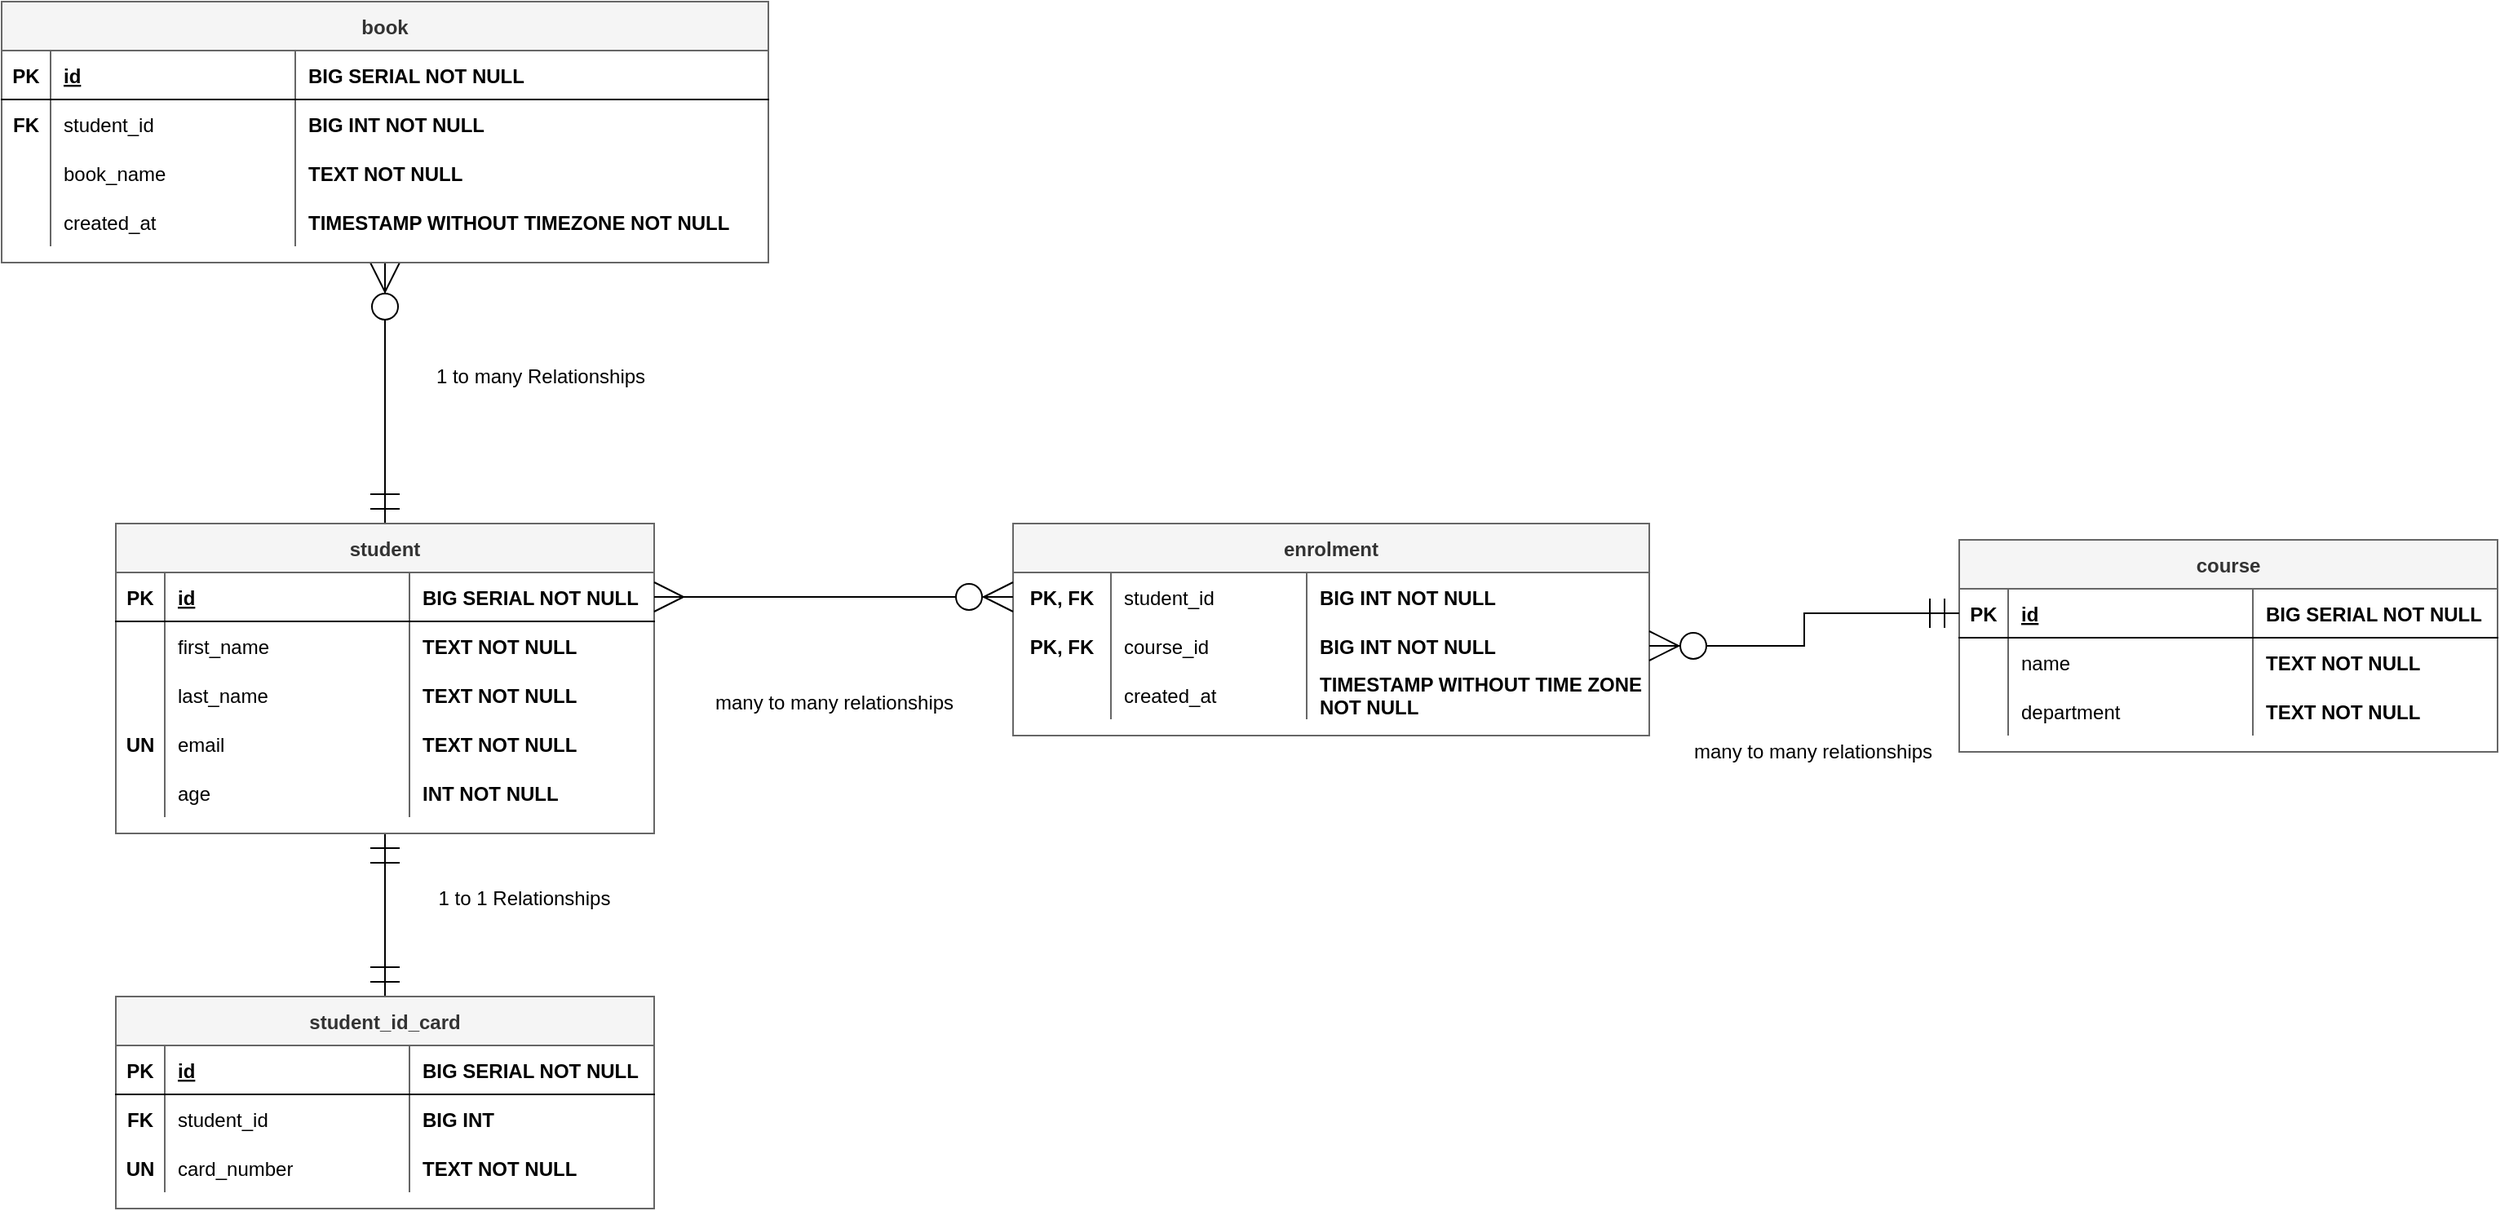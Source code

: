<mxfile version="19.0.3" type="device"><diagram id="R2lEEEUBdFMjLlhIrx00" name="Page-1"><mxGraphModel dx="1022" dy="1627" grid="1" gridSize="10" guides="1" tooltips="1" connect="1" arrows="1" fold="1" page="1" pageScale="1" pageWidth="850" pageHeight="1100" math="0" shadow="0" extFonts="Permanent Marker^https://fonts.googleapis.com/css?family=Permanent+Marker"><root><mxCell id="0"/><mxCell id="1" parent="0"/><mxCell id="gaE7Cto_HTQoYwrETuL2-1" style="edgeStyle=orthogonalEdgeStyle;rounded=0;orthogonalLoop=1;jettySize=auto;html=1;exitX=0.5;exitY=1;exitDx=0;exitDy=0;endSize=16;startSize=16;endArrow=ERmandOne;endFill=0;startArrow=ERmandOne;startFill=0;" edge="1" parent="1" source="gaE7Cto_HTQoYwrETuL2-3" target="gaE7Cto_HTQoYwrETuL2-50"><mxGeometry relative="1" as="geometry"/></mxCell><mxCell id="gaE7Cto_HTQoYwrETuL2-2" style="edgeStyle=orthogonalEdgeStyle;rounded=0;orthogonalLoop=1;jettySize=auto;html=1;exitX=0.5;exitY=0;exitDx=0;exitDy=0;entryX=0.5;entryY=1;entryDx=0;entryDy=0;endArrow=ERzeroToMany;endFill=1;endSize=16;startSize=16;startArrow=ERmandOne;startFill=0;" edge="1" parent="1" source="gaE7Cto_HTQoYwrETuL2-3" target="gaE7Cto_HTQoYwrETuL2-65"><mxGeometry relative="1" as="geometry"/></mxCell><mxCell id="gaE7Cto_HTQoYwrETuL2-3" value="student" style="shape=table;startSize=30;container=1;collapsible=1;childLayout=tableLayout;fixedRows=1;rowLines=0;fontStyle=1;align=center;resizeLast=1;rounded=0;fillColor=#f5f5f5;strokeColor=#666666;fontColor=#333333;" vertex="1" parent="1"><mxGeometry x="300" y="-640" width="330" height="190" as="geometry"/></mxCell><mxCell id="gaE7Cto_HTQoYwrETuL2-4" value="" style="shape=partialRectangle;collapsible=0;dropTarget=0;pointerEvents=0;fillColor=none;top=0;left=0;bottom=1;right=0;points=[[0,0.5],[1,0.5]];portConstraint=eastwest;" vertex="1" parent="gaE7Cto_HTQoYwrETuL2-3"><mxGeometry y="30" width="330" height="30" as="geometry"/></mxCell><mxCell id="gaE7Cto_HTQoYwrETuL2-5" value="PK" style="shape=partialRectangle;connectable=0;fillColor=none;top=0;left=0;bottom=0;right=0;fontStyle=1;overflow=hidden;" vertex="1" parent="gaE7Cto_HTQoYwrETuL2-4"><mxGeometry width="30" height="30" as="geometry"><mxRectangle width="30" height="30" as="alternateBounds"/></mxGeometry></mxCell><mxCell id="gaE7Cto_HTQoYwrETuL2-6" value="id" style="shape=partialRectangle;connectable=0;fillColor=none;top=0;left=0;bottom=0;right=0;align=left;spacingLeft=6;fontStyle=5;overflow=hidden;" vertex="1" parent="gaE7Cto_HTQoYwrETuL2-4"><mxGeometry x="30" width="150" height="30" as="geometry"><mxRectangle width="150" height="30" as="alternateBounds"/></mxGeometry></mxCell><mxCell id="gaE7Cto_HTQoYwrETuL2-7" value="BIG SERIAL NOT NULL" style="shape=partialRectangle;connectable=0;fillColor=none;top=0;left=0;bottom=0;right=0;align=left;spacingLeft=6;fontStyle=1;overflow=hidden;" vertex="1" parent="gaE7Cto_HTQoYwrETuL2-4"><mxGeometry x="180" width="150" height="30" as="geometry"><mxRectangle width="150" height="30" as="alternateBounds"/></mxGeometry></mxCell><mxCell id="gaE7Cto_HTQoYwrETuL2-8" value="" style="shape=partialRectangle;collapsible=0;dropTarget=0;pointerEvents=0;fillColor=none;top=0;left=0;bottom=0;right=0;points=[[0,0.5],[1,0.5]];portConstraint=eastwest;" vertex="1" parent="gaE7Cto_HTQoYwrETuL2-3"><mxGeometry y="60" width="330" height="30" as="geometry"/></mxCell><mxCell id="gaE7Cto_HTQoYwrETuL2-9" value="" style="shape=partialRectangle;connectable=0;fillColor=none;top=0;left=0;bottom=0;right=0;editable=1;overflow=hidden;" vertex="1" parent="gaE7Cto_HTQoYwrETuL2-8"><mxGeometry width="30" height="30" as="geometry"><mxRectangle width="30" height="30" as="alternateBounds"/></mxGeometry></mxCell><mxCell id="gaE7Cto_HTQoYwrETuL2-10" value="first_name" style="shape=partialRectangle;connectable=0;fillColor=none;top=0;left=0;bottom=0;right=0;align=left;spacingLeft=6;overflow=hidden;" vertex="1" parent="gaE7Cto_HTQoYwrETuL2-8"><mxGeometry x="30" width="150" height="30" as="geometry"><mxRectangle width="150" height="30" as="alternateBounds"/></mxGeometry></mxCell><mxCell id="gaE7Cto_HTQoYwrETuL2-11" value="TEXT NOT NULL" style="shape=partialRectangle;connectable=0;fillColor=none;top=0;left=0;bottom=0;right=0;align=left;spacingLeft=6;overflow=hidden;fontStyle=1" vertex="1" parent="gaE7Cto_HTQoYwrETuL2-8"><mxGeometry x="180" width="150" height="30" as="geometry"><mxRectangle width="150" height="30" as="alternateBounds"/></mxGeometry></mxCell><mxCell id="gaE7Cto_HTQoYwrETuL2-12" value="" style="shape=partialRectangle;collapsible=0;dropTarget=0;pointerEvents=0;fillColor=none;top=0;left=0;bottom=0;right=0;points=[[0,0.5],[1,0.5]];portConstraint=eastwest;" vertex="1" parent="gaE7Cto_HTQoYwrETuL2-3"><mxGeometry y="90" width="330" height="30" as="geometry"/></mxCell><mxCell id="gaE7Cto_HTQoYwrETuL2-13" value="" style="shape=partialRectangle;connectable=0;fillColor=none;top=0;left=0;bottom=0;right=0;editable=1;overflow=hidden;" vertex="1" parent="gaE7Cto_HTQoYwrETuL2-12"><mxGeometry width="30" height="30" as="geometry"><mxRectangle width="30" height="30" as="alternateBounds"/></mxGeometry></mxCell><mxCell id="gaE7Cto_HTQoYwrETuL2-14" value="last_name" style="shape=partialRectangle;connectable=0;fillColor=none;top=0;left=0;bottom=0;right=0;align=left;spacingLeft=6;overflow=hidden;" vertex="1" parent="gaE7Cto_HTQoYwrETuL2-12"><mxGeometry x="30" width="150" height="30" as="geometry"><mxRectangle width="150" height="30" as="alternateBounds"/></mxGeometry></mxCell><mxCell id="gaE7Cto_HTQoYwrETuL2-15" value="TEXT NOT NULL" style="shape=partialRectangle;connectable=0;fillColor=none;top=0;left=0;bottom=0;right=0;align=left;spacingLeft=6;overflow=hidden;fontStyle=1" vertex="1" parent="gaE7Cto_HTQoYwrETuL2-12"><mxGeometry x="180" width="150" height="30" as="geometry"><mxRectangle width="150" height="30" as="alternateBounds"/></mxGeometry></mxCell><mxCell id="gaE7Cto_HTQoYwrETuL2-16" value="" style="shape=partialRectangle;collapsible=0;dropTarget=0;pointerEvents=0;fillColor=none;top=0;left=0;bottom=0;right=0;points=[[0,0.5],[1,0.5]];portConstraint=eastwest;" vertex="1" parent="gaE7Cto_HTQoYwrETuL2-3"><mxGeometry y="120" width="330" height="30" as="geometry"/></mxCell><mxCell id="gaE7Cto_HTQoYwrETuL2-17" value="UN" style="shape=partialRectangle;connectable=0;fillColor=none;top=0;left=0;bottom=0;right=0;editable=1;overflow=hidden;fontStyle=1" vertex="1" parent="gaE7Cto_HTQoYwrETuL2-16"><mxGeometry width="30" height="30" as="geometry"><mxRectangle width="30" height="30" as="alternateBounds"/></mxGeometry></mxCell><mxCell id="gaE7Cto_HTQoYwrETuL2-18" value="email" style="shape=partialRectangle;connectable=0;fillColor=none;top=0;left=0;bottom=0;right=0;align=left;spacingLeft=6;overflow=hidden;" vertex="1" parent="gaE7Cto_HTQoYwrETuL2-16"><mxGeometry x="30" width="150" height="30" as="geometry"><mxRectangle width="150" height="30" as="alternateBounds"/></mxGeometry></mxCell><mxCell id="gaE7Cto_HTQoYwrETuL2-19" value="TEXT NOT NULL" style="shape=partialRectangle;connectable=0;fillColor=none;top=0;left=0;bottom=0;right=0;align=left;spacingLeft=6;overflow=hidden;fontStyle=1" vertex="1" parent="gaE7Cto_HTQoYwrETuL2-16"><mxGeometry x="180" width="150" height="30" as="geometry"><mxRectangle width="150" height="30" as="alternateBounds"/></mxGeometry></mxCell><mxCell id="gaE7Cto_HTQoYwrETuL2-20" style="shape=partialRectangle;collapsible=0;dropTarget=0;pointerEvents=0;fillColor=none;top=0;left=0;bottom=0;right=0;points=[[0,0.5],[1,0.5]];portConstraint=eastwest;" vertex="1" parent="gaE7Cto_HTQoYwrETuL2-3"><mxGeometry y="150" width="330" height="30" as="geometry"/></mxCell><mxCell id="gaE7Cto_HTQoYwrETuL2-21" style="shape=partialRectangle;connectable=0;fillColor=none;top=0;left=0;bottom=0;right=0;editable=1;overflow=hidden;" vertex="1" parent="gaE7Cto_HTQoYwrETuL2-20"><mxGeometry width="30" height="30" as="geometry"><mxRectangle width="30" height="30" as="alternateBounds"/></mxGeometry></mxCell><mxCell id="gaE7Cto_HTQoYwrETuL2-22" value="age" style="shape=partialRectangle;connectable=0;fillColor=none;top=0;left=0;bottom=0;right=0;align=left;spacingLeft=6;overflow=hidden;" vertex="1" parent="gaE7Cto_HTQoYwrETuL2-20"><mxGeometry x="30" width="150" height="30" as="geometry"><mxRectangle width="150" height="30" as="alternateBounds"/></mxGeometry></mxCell><mxCell id="gaE7Cto_HTQoYwrETuL2-23" value="INT NOT NULL" style="shape=partialRectangle;connectable=0;fillColor=none;top=0;left=0;bottom=0;right=0;align=left;spacingLeft=6;overflow=hidden;fontStyle=1" vertex="1" parent="gaE7Cto_HTQoYwrETuL2-20"><mxGeometry x="180" width="150" height="30" as="geometry"><mxRectangle width="150" height="30" as="alternateBounds"/></mxGeometry></mxCell><mxCell id="gaE7Cto_HTQoYwrETuL2-24" value="course" style="shape=table;startSize=30;container=1;collapsible=1;childLayout=tableLayout;fixedRows=1;rowLines=0;fontStyle=1;align=center;resizeLast=1;rounded=0;fillColor=#f5f5f5;strokeColor=#666666;fontColor=#333333;" vertex="1" parent="1"><mxGeometry x="1430" y="-630" width="330" height="130" as="geometry"/></mxCell><mxCell id="gaE7Cto_HTQoYwrETuL2-25" value="" style="shape=partialRectangle;collapsible=0;dropTarget=0;pointerEvents=0;fillColor=none;top=0;left=0;bottom=1;right=0;points=[[0,0.5],[1,0.5]];portConstraint=eastwest;" vertex="1" parent="gaE7Cto_HTQoYwrETuL2-24"><mxGeometry y="30" width="330" height="30" as="geometry"/></mxCell><mxCell id="gaE7Cto_HTQoYwrETuL2-26" value="PK" style="shape=partialRectangle;connectable=0;fillColor=none;top=0;left=0;bottom=0;right=0;fontStyle=1;overflow=hidden;" vertex="1" parent="gaE7Cto_HTQoYwrETuL2-25"><mxGeometry width="30" height="30" as="geometry"><mxRectangle width="30" height="30" as="alternateBounds"/></mxGeometry></mxCell><mxCell id="gaE7Cto_HTQoYwrETuL2-27" value="id" style="shape=partialRectangle;connectable=0;fillColor=none;top=0;left=0;bottom=0;right=0;align=left;spacingLeft=6;fontStyle=5;overflow=hidden;" vertex="1" parent="gaE7Cto_HTQoYwrETuL2-25"><mxGeometry x="30" width="150" height="30" as="geometry"><mxRectangle width="150" height="30" as="alternateBounds"/></mxGeometry></mxCell><mxCell id="gaE7Cto_HTQoYwrETuL2-28" value="BIG SERIAL NOT NULL" style="shape=partialRectangle;connectable=0;fillColor=none;top=0;left=0;bottom=0;right=0;align=left;spacingLeft=6;fontStyle=1;overflow=hidden;" vertex="1" parent="gaE7Cto_HTQoYwrETuL2-25"><mxGeometry x="180" width="150" height="30" as="geometry"><mxRectangle width="150" height="30" as="alternateBounds"/></mxGeometry></mxCell><mxCell id="gaE7Cto_HTQoYwrETuL2-29" value="" style="shape=partialRectangle;collapsible=0;dropTarget=0;pointerEvents=0;fillColor=none;top=0;left=0;bottom=0;right=0;points=[[0,0.5],[1,0.5]];portConstraint=eastwest;" vertex="1" parent="gaE7Cto_HTQoYwrETuL2-24"><mxGeometry y="60" width="330" height="30" as="geometry"/></mxCell><mxCell id="gaE7Cto_HTQoYwrETuL2-30" value="" style="shape=partialRectangle;connectable=0;fillColor=none;top=0;left=0;bottom=0;right=0;editable=1;overflow=hidden;" vertex="1" parent="gaE7Cto_HTQoYwrETuL2-29"><mxGeometry width="30" height="30" as="geometry"><mxRectangle width="30" height="30" as="alternateBounds"/></mxGeometry></mxCell><mxCell id="gaE7Cto_HTQoYwrETuL2-31" value="name" style="shape=partialRectangle;connectable=0;fillColor=none;top=0;left=0;bottom=0;right=0;align=left;spacingLeft=6;overflow=hidden;" vertex="1" parent="gaE7Cto_HTQoYwrETuL2-29"><mxGeometry x="30" width="150" height="30" as="geometry"><mxRectangle width="150" height="30" as="alternateBounds"/></mxGeometry></mxCell><mxCell id="gaE7Cto_HTQoYwrETuL2-32" value="TEXT NOT NULL" style="shape=partialRectangle;connectable=0;fillColor=none;top=0;left=0;bottom=0;right=0;align=left;spacingLeft=6;overflow=hidden;fontStyle=1" vertex="1" parent="gaE7Cto_HTQoYwrETuL2-29"><mxGeometry x="180" width="150" height="30" as="geometry"><mxRectangle width="150" height="30" as="alternateBounds"/></mxGeometry></mxCell><mxCell id="gaE7Cto_HTQoYwrETuL2-33" value="" style="shape=partialRectangle;collapsible=0;dropTarget=0;pointerEvents=0;fillColor=none;top=0;left=0;bottom=0;right=0;points=[[0,0.5],[1,0.5]];portConstraint=eastwest;" vertex="1" parent="gaE7Cto_HTQoYwrETuL2-24"><mxGeometry y="90" width="330" height="30" as="geometry"/></mxCell><mxCell id="gaE7Cto_HTQoYwrETuL2-34" value="" style="shape=partialRectangle;connectable=0;fillColor=none;top=0;left=0;bottom=0;right=0;editable=1;overflow=hidden;" vertex="1" parent="gaE7Cto_HTQoYwrETuL2-33"><mxGeometry width="30" height="30" as="geometry"><mxRectangle width="30" height="30" as="alternateBounds"/></mxGeometry></mxCell><mxCell id="gaE7Cto_HTQoYwrETuL2-35" value="department" style="shape=partialRectangle;connectable=0;fillColor=none;top=0;left=0;bottom=0;right=0;align=left;spacingLeft=6;overflow=hidden;" vertex="1" parent="gaE7Cto_HTQoYwrETuL2-33"><mxGeometry x="30" width="150" height="30" as="geometry"><mxRectangle width="150" height="30" as="alternateBounds"/></mxGeometry></mxCell><mxCell id="gaE7Cto_HTQoYwrETuL2-36" value="TEXT NOT NULL" style="shape=partialRectangle;connectable=0;fillColor=none;top=0;left=0;bottom=0;right=0;align=left;spacingLeft=6;overflow=hidden;fontStyle=1" vertex="1" parent="gaE7Cto_HTQoYwrETuL2-33"><mxGeometry x="180" width="150" height="30" as="geometry"><mxRectangle width="150" height="30" as="alternateBounds"/></mxGeometry></mxCell><mxCell id="gaE7Cto_HTQoYwrETuL2-37" value="enrolment" style="shape=table;startSize=30;container=1;collapsible=1;childLayout=tableLayout;fixedRows=1;rowLines=0;fontStyle=1;align=center;resizeLast=1;rounded=0;shadow=0;sketch=0;fillColor=#f5f5f5;strokeColor=#666666;fontColor=#333333;" vertex="1" parent="1"><mxGeometry x="850" y="-640" width="390" height="130" as="geometry"/></mxCell><mxCell id="gaE7Cto_HTQoYwrETuL2-38" value="" style="shape=partialRectangle;collapsible=0;dropTarget=0;pointerEvents=0;fillColor=none;top=0;left=0;bottom=0;right=0;points=[[0,0.5],[1,0.5]];portConstraint=eastwest;" vertex="1" parent="gaE7Cto_HTQoYwrETuL2-37"><mxGeometry y="30" width="390" height="30" as="geometry"/></mxCell><mxCell id="gaE7Cto_HTQoYwrETuL2-39" value="PK, FK" style="shape=partialRectangle;connectable=0;fillColor=none;top=0;left=0;bottom=0;right=0;editable=1;overflow=hidden;fontStyle=1" vertex="1" parent="gaE7Cto_HTQoYwrETuL2-38"><mxGeometry width="60" height="30" as="geometry"><mxRectangle width="60" height="30" as="alternateBounds"/></mxGeometry></mxCell><mxCell id="gaE7Cto_HTQoYwrETuL2-40" value="student_id" style="shape=partialRectangle;connectable=0;fillColor=none;top=0;left=0;bottom=0;right=0;align=left;spacingLeft=6;overflow=hidden;" vertex="1" parent="gaE7Cto_HTQoYwrETuL2-38"><mxGeometry x="60" width="120" height="30" as="geometry"><mxRectangle width="120" height="30" as="alternateBounds"/></mxGeometry></mxCell><mxCell id="gaE7Cto_HTQoYwrETuL2-41" value="BIG INT NOT NULL" style="shape=partialRectangle;connectable=0;fillColor=none;top=0;left=0;bottom=0;right=0;align=left;spacingLeft=6;overflow=hidden;fontStyle=1" vertex="1" parent="gaE7Cto_HTQoYwrETuL2-38"><mxGeometry x="180" width="210" height="30" as="geometry"><mxRectangle width="210" height="30" as="alternateBounds"/></mxGeometry></mxCell><mxCell id="gaE7Cto_HTQoYwrETuL2-42" value="" style="shape=partialRectangle;collapsible=0;dropTarget=0;pointerEvents=0;fillColor=none;top=0;left=0;bottom=0;right=0;points=[[0,0.5],[1,0.5]];portConstraint=eastwest;" vertex="1" parent="gaE7Cto_HTQoYwrETuL2-37"><mxGeometry y="60" width="390" height="30" as="geometry"/></mxCell><mxCell id="gaE7Cto_HTQoYwrETuL2-43" value="PK, FK" style="shape=partialRectangle;connectable=0;fillColor=none;top=0;left=0;bottom=0;right=0;editable=1;overflow=hidden;fontStyle=1" vertex="1" parent="gaE7Cto_HTQoYwrETuL2-42"><mxGeometry width="60" height="30" as="geometry"><mxRectangle width="60" height="30" as="alternateBounds"/></mxGeometry></mxCell><mxCell id="gaE7Cto_HTQoYwrETuL2-44" value="course_id" style="shape=partialRectangle;connectable=0;fillColor=none;top=0;left=0;bottom=0;right=0;align=left;spacingLeft=6;overflow=hidden;" vertex="1" parent="gaE7Cto_HTQoYwrETuL2-42"><mxGeometry x="60" width="120" height="30" as="geometry"><mxRectangle width="120" height="30" as="alternateBounds"/></mxGeometry></mxCell><mxCell id="gaE7Cto_HTQoYwrETuL2-45" value="BIG INT NOT NULL" style="shape=partialRectangle;connectable=0;fillColor=none;top=0;left=0;bottom=0;right=0;align=left;spacingLeft=6;overflow=hidden;fontStyle=1" vertex="1" parent="gaE7Cto_HTQoYwrETuL2-42"><mxGeometry x="180" width="210" height="30" as="geometry"><mxRectangle width="210" height="30" as="alternateBounds"/></mxGeometry></mxCell><mxCell id="gaE7Cto_HTQoYwrETuL2-46" value="" style="shape=partialRectangle;collapsible=0;dropTarget=0;pointerEvents=0;fillColor=none;top=0;left=0;bottom=0;right=0;points=[[0,0.5],[1,0.5]];portConstraint=eastwest;" vertex="1" parent="gaE7Cto_HTQoYwrETuL2-37"><mxGeometry y="90" width="390" height="30" as="geometry"/></mxCell><mxCell id="gaE7Cto_HTQoYwrETuL2-47" value="" style="shape=partialRectangle;connectable=0;fillColor=none;top=0;left=0;bottom=0;right=0;editable=1;overflow=hidden;fontStyle=1" vertex="1" parent="gaE7Cto_HTQoYwrETuL2-46"><mxGeometry width="60" height="30" as="geometry"><mxRectangle width="60" height="30" as="alternateBounds"/></mxGeometry></mxCell><mxCell id="gaE7Cto_HTQoYwrETuL2-48" value="created_at" style="shape=partialRectangle;connectable=0;fillColor=none;top=0;left=0;bottom=0;right=0;align=left;spacingLeft=6;overflow=hidden;" vertex="1" parent="gaE7Cto_HTQoYwrETuL2-46"><mxGeometry x="60" width="120" height="30" as="geometry"><mxRectangle width="120" height="30" as="alternateBounds"/></mxGeometry></mxCell><mxCell id="gaE7Cto_HTQoYwrETuL2-49" value="TIMESTAMP WITHOUT TIME ZONE &#10;NOT NULL" style="shape=partialRectangle;connectable=0;fillColor=none;top=0;left=0;bottom=0;right=0;align=left;spacingLeft=6;overflow=hidden;fontStyle=1" vertex="1" parent="gaE7Cto_HTQoYwrETuL2-46"><mxGeometry x="180" width="210" height="30" as="geometry"><mxRectangle width="210" height="30" as="alternateBounds"/></mxGeometry></mxCell><mxCell id="gaE7Cto_HTQoYwrETuL2-50" value="student_id_card" style="shape=table;startSize=30;container=1;collapsible=1;childLayout=tableLayout;fixedRows=1;rowLines=0;fontStyle=1;align=center;resizeLast=1;rounded=0;fillColor=#f5f5f5;strokeColor=#666666;fontColor=#333333;" vertex="1" parent="1"><mxGeometry x="300" y="-350" width="330" height="130" as="geometry"/></mxCell><mxCell id="gaE7Cto_HTQoYwrETuL2-51" value="" style="shape=partialRectangle;collapsible=0;dropTarget=0;pointerEvents=0;fillColor=none;top=0;left=0;bottom=1;right=0;points=[[0,0.5],[1,0.5]];portConstraint=eastwest;" vertex="1" parent="gaE7Cto_HTQoYwrETuL2-50"><mxGeometry y="30" width="330" height="30" as="geometry"/></mxCell><mxCell id="gaE7Cto_HTQoYwrETuL2-52" value="PK" style="shape=partialRectangle;connectable=0;fillColor=none;top=0;left=0;bottom=0;right=0;fontStyle=1;overflow=hidden;" vertex="1" parent="gaE7Cto_HTQoYwrETuL2-51"><mxGeometry width="30" height="30" as="geometry"><mxRectangle width="30" height="30" as="alternateBounds"/></mxGeometry></mxCell><mxCell id="gaE7Cto_HTQoYwrETuL2-53" value="id" style="shape=partialRectangle;connectable=0;fillColor=none;top=0;left=0;bottom=0;right=0;align=left;spacingLeft=6;fontStyle=5;overflow=hidden;" vertex="1" parent="gaE7Cto_HTQoYwrETuL2-51"><mxGeometry x="30" width="150" height="30" as="geometry"><mxRectangle width="150" height="30" as="alternateBounds"/></mxGeometry></mxCell><mxCell id="gaE7Cto_HTQoYwrETuL2-54" value="BIG SERIAL NOT NULL" style="shape=partialRectangle;connectable=0;fillColor=none;top=0;left=0;bottom=0;right=0;align=left;spacingLeft=6;fontStyle=1;overflow=hidden;" vertex="1" parent="gaE7Cto_HTQoYwrETuL2-51"><mxGeometry x="180" width="150" height="30" as="geometry"><mxRectangle width="150" height="30" as="alternateBounds"/></mxGeometry></mxCell><mxCell id="gaE7Cto_HTQoYwrETuL2-55" value="" style="shape=partialRectangle;collapsible=0;dropTarget=0;pointerEvents=0;fillColor=none;top=0;left=0;bottom=0;right=0;points=[[0,0.5],[1,0.5]];portConstraint=eastwest;" vertex="1" parent="gaE7Cto_HTQoYwrETuL2-50"><mxGeometry y="60" width="330" height="30" as="geometry"/></mxCell><mxCell id="gaE7Cto_HTQoYwrETuL2-56" value="FK" style="shape=partialRectangle;connectable=0;fillColor=none;top=0;left=0;bottom=0;right=0;editable=1;overflow=hidden;fontStyle=1" vertex="1" parent="gaE7Cto_HTQoYwrETuL2-55"><mxGeometry width="30" height="30" as="geometry"><mxRectangle width="30" height="30" as="alternateBounds"/></mxGeometry></mxCell><mxCell id="gaE7Cto_HTQoYwrETuL2-57" value="student_id" style="shape=partialRectangle;connectable=0;fillColor=none;top=0;left=0;bottom=0;right=0;align=left;spacingLeft=6;overflow=hidden;" vertex="1" parent="gaE7Cto_HTQoYwrETuL2-55"><mxGeometry x="30" width="150" height="30" as="geometry"><mxRectangle width="150" height="30" as="alternateBounds"/></mxGeometry></mxCell><mxCell id="gaE7Cto_HTQoYwrETuL2-58" value="BIG INT" style="shape=partialRectangle;connectable=0;fillColor=none;top=0;left=0;bottom=0;right=0;align=left;spacingLeft=6;overflow=hidden;fontStyle=1" vertex="1" parent="gaE7Cto_HTQoYwrETuL2-55"><mxGeometry x="180" width="150" height="30" as="geometry"><mxRectangle width="150" height="30" as="alternateBounds"/></mxGeometry></mxCell><mxCell id="gaE7Cto_HTQoYwrETuL2-59" value="" style="shape=partialRectangle;collapsible=0;dropTarget=0;pointerEvents=0;fillColor=none;top=0;left=0;bottom=0;right=0;points=[[0,0.5],[1,0.5]];portConstraint=eastwest;" vertex="1" parent="gaE7Cto_HTQoYwrETuL2-50"><mxGeometry y="90" width="330" height="30" as="geometry"/></mxCell><mxCell id="gaE7Cto_HTQoYwrETuL2-60" value="UN" style="shape=partialRectangle;connectable=0;fillColor=none;top=0;left=0;bottom=0;right=0;editable=1;overflow=hidden;fontStyle=1" vertex="1" parent="gaE7Cto_HTQoYwrETuL2-59"><mxGeometry width="30" height="30" as="geometry"><mxRectangle width="30" height="30" as="alternateBounds"/></mxGeometry></mxCell><mxCell id="gaE7Cto_HTQoYwrETuL2-61" value="card_number" style="shape=partialRectangle;connectable=0;fillColor=none;top=0;left=0;bottom=0;right=0;align=left;spacingLeft=6;overflow=hidden;" vertex="1" parent="gaE7Cto_HTQoYwrETuL2-59"><mxGeometry x="30" width="150" height="30" as="geometry"><mxRectangle width="150" height="30" as="alternateBounds"/></mxGeometry></mxCell><mxCell id="gaE7Cto_HTQoYwrETuL2-62" value="TEXT NOT NULL" style="shape=partialRectangle;connectable=0;fillColor=none;top=0;left=0;bottom=0;right=0;align=left;spacingLeft=6;overflow=hidden;fontStyle=1" vertex="1" parent="gaE7Cto_HTQoYwrETuL2-59"><mxGeometry x="180" width="150" height="30" as="geometry"><mxRectangle width="150" height="30" as="alternateBounds"/></mxGeometry></mxCell><mxCell id="gaE7Cto_HTQoYwrETuL2-63" style="edgeStyle=orthogonalEdgeStyle;rounded=0;orthogonalLoop=1;jettySize=auto;html=1;entryX=0;entryY=0.5;entryDx=0;entryDy=0;endSize=16;startSize=16;endArrow=ERzeroToMany;endFill=1;startArrow=ERmany;startFill=0;" edge="1" parent="1" source="gaE7Cto_HTQoYwrETuL2-4" target="gaE7Cto_HTQoYwrETuL2-38"><mxGeometry relative="1" as="geometry"/></mxCell><mxCell id="gaE7Cto_HTQoYwrETuL2-64" style="edgeStyle=orthogonalEdgeStyle;rounded=0;orthogonalLoop=1;jettySize=auto;html=1;exitX=1;exitY=0.5;exitDx=0;exitDy=0;entryX=0;entryY=0.5;entryDx=0;entryDy=0;endSize=16;startSize=16;endArrow=ERmandOne;endFill=0;startArrow=ERzeroToMany;startFill=1;" edge="1" parent="1" source="gaE7Cto_HTQoYwrETuL2-42" target="gaE7Cto_HTQoYwrETuL2-25"><mxGeometry relative="1" as="geometry"/></mxCell><mxCell id="gaE7Cto_HTQoYwrETuL2-65" value="book" style="shape=table;startSize=30;container=1;collapsible=1;childLayout=tableLayout;fixedRows=1;rowLines=0;fontStyle=1;align=center;resizeLast=1;rounded=0;fillColor=#f5f5f5;strokeColor=#666666;fontColor=#333333;" vertex="1" parent="1"><mxGeometry x="230" y="-960" width="470" height="160" as="geometry"/></mxCell><mxCell id="gaE7Cto_HTQoYwrETuL2-66" value="" style="shape=partialRectangle;collapsible=0;dropTarget=0;pointerEvents=0;fillColor=none;top=0;left=0;bottom=1;right=0;points=[[0,0.5],[1,0.5]];portConstraint=eastwest;" vertex="1" parent="gaE7Cto_HTQoYwrETuL2-65"><mxGeometry y="30" width="470" height="30" as="geometry"/></mxCell><mxCell id="gaE7Cto_HTQoYwrETuL2-67" value="PK" style="shape=partialRectangle;connectable=0;fillColor=none;top=0;left=0;bottom=0;right=0;fontStyle=1;overflow=hidden;" vertex="1" parent="gaE7Cto_HTQoYwrETuL2-66"><mxGeometry width="30" height="30" as="geometry"><mxRectangle width="30" height="30" as="alternateBounds"/></mxGeometry></mxCell><mxCell id="gaE7Cto_HTQoYwrETuL2-68" value="id" style="shape=partialRectangle;connectable=0;fillColor=none;top=0;left=0;bottom=0;right=0;align=left;spacingLeft=6;fontStyle=5;overflow=hidden;" vertex="1" parent="gaE7Cto_HTQoYwrETuL2-66"><mxGeometry x="30" width="150" height="30" as="geometry"><mxRectangle width="150" height="30" as="alternateBounds"/></mxGeometry></mxCell><mxCell id="gaE7Cto_HTQoYwrETuL2-69" value="BIG SERIAL NOT NULL" style="shape=partialRectangle;connectable=0;fillColor=none;top=0;left=0;bottom=0;right=0;align=left;spacingLeft=6;fontStyle=1;overflow=hidden;" vertex="1" parent="gaE7Cto_HTQoYwrETuL2-66"><mxGeometry x="180" width="290" height="30" as="geometry"><mxRectangle width="290" height="30" as="alternateBounds"/></mxGeometry></mxCell><mxCell id="gaE7Cto_HTQoYwrETuL2-70" style="shape=partialRectangle;collapsible=0;dropTarget=0;pointerEvents=0;fillColor=none;top=0;left=0;bottom=0;right=0;points=[[0,0.5],[1,0.5]];portConstraint=eastwest;" vertex="1" parent="gaE7Cto_HTQoYwrETuL2-65"><mxGeometry y="60" width="470" height="30" as="geometry"/></mxCell><mxCell id="gaE7Cto_HTQoYwrETuL2-71" value="FK" style="shape=partialRectangle;connectable=0;fillColor=none;top=0;left=0;bottom=0;right=0;editable=1;overflow=hidden;fontStyle=1" vertex="1" parent="gaE7Cto_HTQoYwrETuL2-70"><mxGeometry width="30" height="30" as="geometry"><mxRectangle width="30" height="30" as="alternateBounds"/></mxGeometry></mxCell><mxCell id="gaE7Cto_HTQoYwrETuL2-72" value="student_id" style="shape=partialRectangle;connectable=0;fillColor=none;top=0;left=0;bottom=0;right=0;align=left;spacingLeft=6;overflow=hidden;" vertex="1" parent="gaE7Cto_HTQoYwrETuL2-70"><mxGeometry x="30" width="150" height="30" as="geometry"><mxRectangle width="150" height="30" as="alternateBounds"/></mxGeometry></mxCell><mxCell id="gaE7Cto_HTQoYwrETuL2-73" value="BIG INT NOT NULL" style="shape=partialRectangle;connectable=0;fillColor=none;top=0;left=0;bottom=0;right=0;align=left;spacingLeft=6;overflow=hidden;fontStyle=1" vertex="1" parent="gaE7Cto_HTQoYwrETuL2-70"><mxGeometry x="180" width="290" height="30" as="geometry"><mxRectangle width="290" height="30" as="alternateBounds"/></mxGeometry></mxCell><mxCell id="gaE7Cto_HTQoYwrETuL2-74" value="" style="shape=partialRectangle;collapsible=0;dropTarget=0;pointerEvents=0;fillColor=none;top=0;left=0;bottom=0;right=0;points=[[0,0.5],[1,0.5]];portConstraint=eastwest;" vertex="1" parent="gaE7Cto_HTQoYwrETuL2-65"><mxGeometry y="90" width="470" height="30" as="geometry"/></mxCell><mxCell id="gaE7Cto_HTQoYwrETuL2-75" value="" style="shape=partialRectangle;connectable=0;fillColor=none;top=0;left=0;bottom=0;right=0;editable=1;overflow=hidden;" vertex="1" parent="gaE7Cto_HTQoYwrETuL2-74"><mxGeometry width="30" height="30" as="geometry"><mxRectangle width="30" height="30" as="alternateBounds"/></mxGeometry></mxCell><mxCell id="gaE7Cto_HTQoYwrETuL2-76" value="book_name" style="shape=partialRectangle;connectable=0;fillColor=none;top=0;left=0;bottom=0;right=0;align=left;spacingLeft=6;overflow=hidden;" vertex="1" parent="gaE7Cto_HTQoYwrETuL2-74"><mxGeometry x="30" width="150" height="30" as="geometry"><mxRectangle width="150" height="30" as="alternateBounds"/></mxGeometry></mxCell><mxCell id="gaE7Cto_HTQoYwrETuL2-77" value="TEXT NOT NULL" style="shape=partialRectangle;connectable=0;fillColor=none;top=0;left=0;bottom=0;right=0;align=left;spacingLeft=6;overflow=hidden;fontStyle=1" vertex="1" parent="gaE7Cto_HTQoYwrETuL2-74"><mxGeometry x="180" width="290" height="30" as="geometry"><mxRectangle width="290" height="30" as="alternateBounds"/></mxGeometry></mxCell><mxCell id="gaE7Cto_HTQoYwrETuL2-78" value="" style="shape=partialRectangle;collapsible=0;dropTarget=0;pointerEvents=0;fillColor=none;top=0;left=0;bottom=0;right=0;points=[[0,0.5],[1,0.5]];portConstraint=eastwest;" vertex="1" parent="gaE7Cto_HTQoYwrETuL2-65"><mxGeometry y="120" width="470" height="30" as="geometry"/></mxCell><mxCell id="gaE7Cto_HTQoYwrETuL2-79" value="" style="shape=partialRectangle;connectable=0;fillColor=none;top=0;left=0;bottom=0;right=0;editable=1;overflow=hidden;" vertex="1" parent="gaE7Cto_HTQoYwrETuL2-78"><mxGeometry width="30" height="30" as="geometry"><mxRectangle width="30" height="30" as="alternateBounds"/></mxGeometry></mxCell><mxCell id="gaE7Cto_HTQoYwrETuL2-80" value="created_at" style="shape=partialRectangle;connectable=0;fillColor=none;top=0;left=0;bottom=0;right=0;align=left;spacingLeft=6;overflow=hidden;" vertex="1" parent="gaE7Cto_HTQoYwrETuL2-78"><mxGeometry x="30" width="150" height="30" as="geometry"><mxRectangle width="150" height="30" as="alternateBounds"/></mxGeometry></mxCell><mxCell id="gaE7Cto_HTQoYwrETuL2-81" value="TIMESTAMP WITHOUT TIMEZONE NOT NULL" style="shape=partialRectangle;connectable=0;fillColor=none;top=0;left=0;bottom=0;right=0;align=left;spacingLeft=6;overflow=hidden;fontStyle=1" vertex="1" parent="gaE7Cto_HTQoYwrETuL2-78"><mxGeometry x="180" width="290" height="30" as="geometry"><mxRectangle width="290" height="30" as="alternateBounds"/></mxGeometry></mxCell><mxCell id="gaE7Cto_HTQoYwrETuL2-82" value="1 to many Relationships" style="text;html=1;align=center;verticalAlign=middle;resizable=0;points=[];autosize=1;" vertex="1" parent="1"><mxGeometry x="490" y="-740" width="140" height="20" as="geometry"/></mxCell><mxCell id="gaE7Cto_HTQoYwrETuL2-83" value="1 to 1 Relationships" style="text;html=1;align=center;verticalAlign=middle;resizable=0;points=[];autosize=1;" vertex="1" parent="1"><mxGeometry x="490" y="-420" width="120" height="20" as="geometry"/></mxCell><mxCell id="gaE7Cto_HTQoYwrETuL2-84" value="many to many relationships" style="text;html=1;align=center;verticalAlign=middle;resizable=0;points=[];autosize=1;" vertex="1" parent="1"><mxGeometry x="660" y="-540" width="160" height="20" as="geometry"/></mxCell><mxCell id="gaE7Cto_HTQoYwrETuL2-85" value="many to many relationships" style="text;html=1;align=center;verticalAlign=middle;resizable=0;points=[];autosize=1;" vertex="1" parent="1"><mxGeometry x="1260" y="-510" width="160" height="20" as="geometry"/></mxCell></root></mxGraphModel></diagram></mxfile>